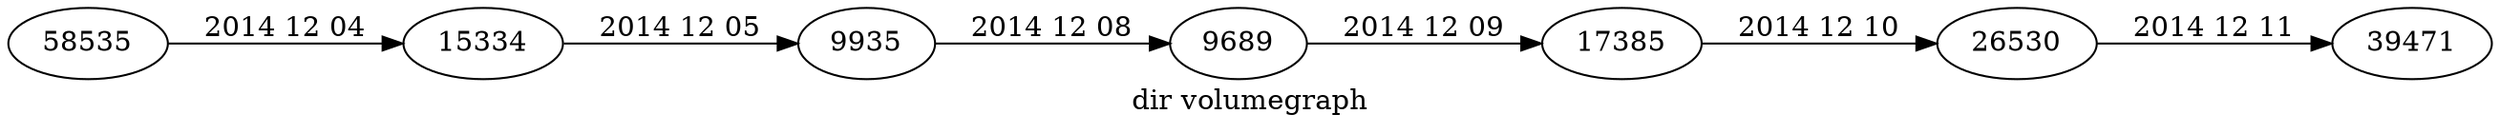 digraph dir_volumegraph {
	rankdir=LR;

58535 -> 15334 [ label = "2014 12 04"]
15334 -> 9935 [ label = "2014 12 05"]
9935 -> 9689 [ label = "2014 12 08"]
9689 -> 17385 [ label = "2014 12 09"]
17385 -> 26530 [ label = "2014 12 10"]
26530 -> 39471 [ label = "2014 12 11"]


overlap=false
label="dir volumegraph"
}